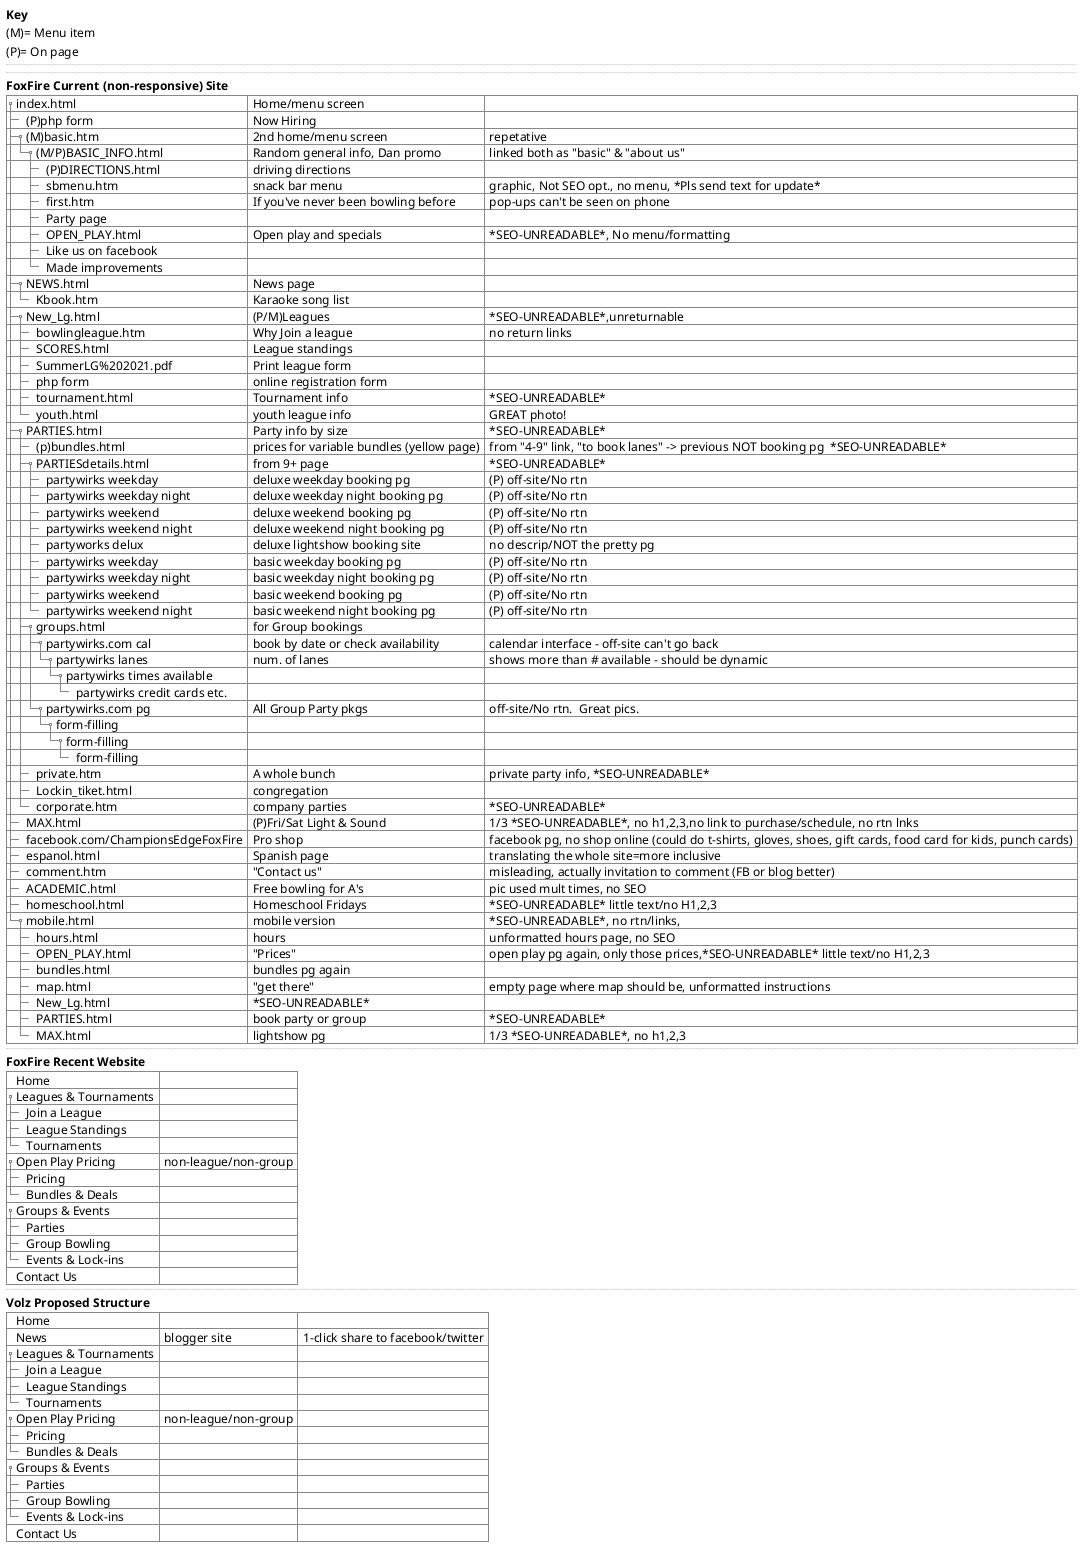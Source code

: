 

@startsalt
{
**Key**
(M)= Menu item 
(P)= On page
..
..
**FoxFire Current (non-responsive) Site**
{T#
    +index.html |Home/menu screen

    ++(P)php form |Now Hiring

    ++(M)basic.htm |2nd home/menu screen |repetative

    +++(M/P)BASIC_INFO.html |Random general info, Dan promo |linked both as "basic" & "about us"

    ++++(P)DIRECTIONS.html |driving directions 

    ++++sbmenu.htm|snack bar menu |graphic, Not SEO opt., no menu, *Pls send text for update*

    ++++first.htm|If you've never been bowling before|pop-ups can't be seen on phone
    ++++Party page
    ++++OPEN_PLAY.html|Open play and specials|*SEO-UNREADABLE*, No menu/formatting
    ++++Like us on facebook
    ++++Made improvements

    ++NEWS.html|News page
    +++Kbook.htm|Karaoke song list 

    ++New_Lg.html|(P/M)Leagues |*SEO-UNREADABLE*,unreturnable
    +++bowlingleague.htm|Why Join a league|no return links 
    +++SCORES.html|League standings 
    +++SummerLG%202021.pdf|Print league form
    +++php form|online registration form 
    +++tournament.html|Tournament info|*SEO-UNREADABLE*
    +++youth.html|youth league info|GREAT photo! 

    ++PARTIES.html|Party info by size|*SEO-UNREADABLE*
    +++(p)bundles.html|prices for variable bundles (yellow page) |from "4-9" link, "to book lanes" -> previous NOT booking pg  *SEO-UNREADABLE*

    +++PARTIESdetails.html|from 9+ page|*SEO-UNREADABLE*
    ++++partywirks weekday |deluxe weekday booking pg|(P) off-site/No rtn
    ++++partywirks weekday night |deluxe weekday night booking pg|(P) off-site/No rtn
    ++++partywirks weekend |deluxe weekend booking pg|(P) off-site/No rtn
    ++++partywirks weekend night |deluxe weekend night booking pg| (P) off-site/No rtn
    ++++partyworks delux|deluxe lightshow booking site|no descrip/NOT the pretty pg
    ++++partywirks weekday |basic weekday booking pg|(P) off-site/No rtn
    ++++partywirks weekday night |basic weekday night booking pg|(P) off-site/No rtn
    ++++partywirks weekend |basic weekend booking pg|(P) off-site/No rtn
    ++++partywirks weekend night |basic weekend night booking pg| (P) off-site/No rtn

    +++groups.html|for Group bookings
    ++++partywirks.com cal|book by date or check availability|calendar interface - off-site can't go back  
    +++++partywirks lanes|num. of lanes|shows more than # available - should be dynamic
    ++++++partywirks times available 
    +++++++ partywirks credit cards etc. 

    ++++ partywirks.com pg|All Group Party pkgs|off-site/No rtn.  Great pics.
    +++++form-filling 
    ++++++form-filling
    +++++++form-filling 
    
    +++private.htm|A whole bunch|private party info, *SEO-UNREADABLE*

    +++Lockin_tiket.html|congregation

    +++corporate.htm|company parties|*SEO-UNREADABLE*

    ++MAX.html|(P)Fri/Sat Light & Sound|1/3 *SEO-UNREADABLE*, no h1,2,3,no link to purchase/schedule, no rtn lnks 
    
    ++facebook.com/ChampionsEdgeFoxFire|Pro shop|facebook pg, no shop online (could do t-shirts, gloves, shoes, gift cards, food card for kids, punch cards)

    ++espanol.html|Spanish page|translating the whole site=more inclusive

    ++comment.htm|"Contact us"|misleading, actually invitation to comment (FB or blog better)

    ++ACADEMIC.html|Free bowling for A's|pic used mult times, no SEO

    ++homeschool.html|Homeschool Fridays|*SEO-UNREADABLE* little text/no H1,2,3

    ++mobile.html|mobile version|*SEO-UNREADABLE*, no rtn/links, 
    +++hours.html|hours|unformatted hours page, no SEO
    +++OPEN_PLAY.html|"Prices"|open play pg again, only those prices,*SEO-UNREADABLE* little text/no H1,2,3
    +++bundles.html|bundles pg again
    +++map.html|"get there"|empty page where map should be, unformatted instructions
    +++New_Lg.html|*SEO-UNREADABLE*
    +++PARTIES.html|book party or group|*SEO-UNREADABLE*
    +++MAX.html|lightshow pg|1/3 *SEO-UNREADABLE*, no h1,2,3


}
..
**FoxFire Recent Website**

    {T#
    + Home
    + Leagues & Tournaments
    ++Join a League 
    ++League Standings 
    ++Tournaments 
    + Open Play Pricing |non-league/non-group
    ++Pricing 
    ++Bundles & Deals 
    + Groups & Events 
    ++Parties 
    ++Group Bowling 
    ++Events & Lock-ins 
    + Contact Us 

    }
    ..
    **Volz Proposed Structure**

    {T#
    +Home
    +News|blogger site|1-click share to facebook/twitter
    + Leagues & Tournaments
    ++Join a League 
    ++League Standings 
    ++Tournaments 
    + Open Play Pricing |non-league/non-group
    ++Pricing 
    ++Bundles & Deals 
    + Groups & Events 
    ++Parties 
    ++Group Bowling 
    ++Events & Lock-ins 
    + Contact Us 

    }
}
@endsalt